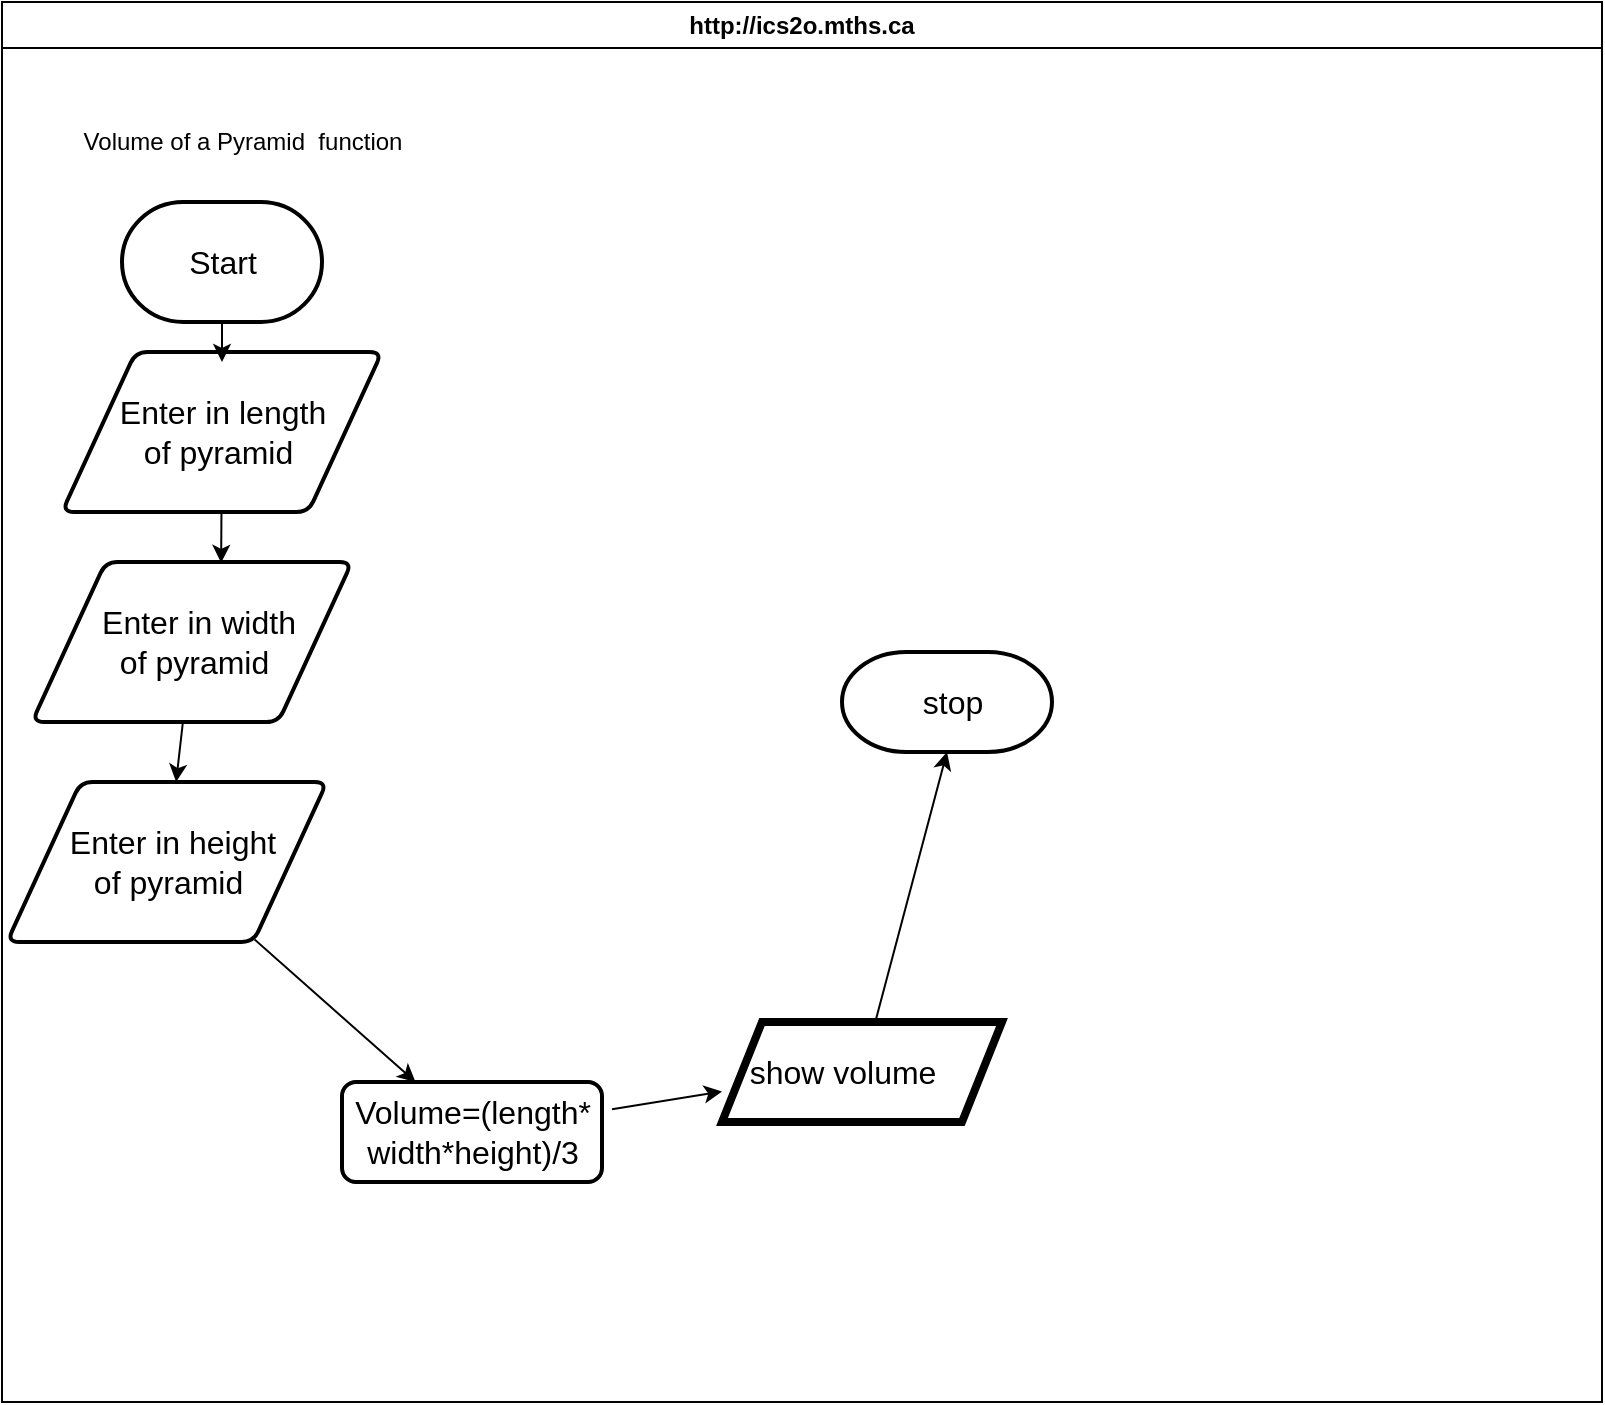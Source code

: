 <mxfile>
    <diagram id="HIP3nbAZw_EuaXWnEj3U" name="Page-1">
        <mxGraphModel dx="606" dy="478" grid="1" gridSize="10" guides="1" tooltips="1" connect="1" arrows="1" fold="1" page="1" pageScale="1" pageWidth="850" pageHeight="1100" math="0" shadow="0">
            <root>
                <mxCell id="0"/>
                <mxCell id="1" parent="0"/>
                <mxCell id="7" value="http://ics2o.mths.ca" style="swimlane;whiteSpace=wrap;html=1;fontStyle=1" parent="1" vertex="1">
                    <mxGeometry y="10" width="800" height="700" as="geometry"/>
                </mxCell>
                <mxCell id="10" value="" style="strokeWidth=2;html=1;shape=mxgraph.flowchart.terminator;whiteSpace=wrap;" vertex="1" parent="7">
                    <mxGeometry x="60" y="100" width="100" height="60" as="geometry"/>
                </mxCell>
                <mxCell id="11" value="Volume of a Pyramid&amp;nbsp; function" style="text;html=1;align=center;verticalAlign=middle;resizable=0;points=[];autosize=1;strokeColor=none;fillColor=none;" vertex="1" parent="7">
                    <mxGeometry x="30" y="55" width="180" height="30" as="geometry"/>
                </mxCell>
                <mxCell id="12" value="Start" style="text;html=1;align=center;verticalAlign=middle;resizable=0;points=[];autosize=1;strokeColor=none;fillColor=none;strokeWidth=4;fontSize=16;" vertex="1" parent="7">
                    <mxGeometry x="80" y="115" width="60" height="30" as="geometry"/>
                </mxCell>
                <mxCell id="33" style="edgeStyle=none;html=1;entryX=0.591;entryY=0.005;entryDx=0;entryDy=0;entryPerimeter=0;fontSize=16;" edge="1" parent="7" source="14" target="29">
                    <mxGeometry relative="1" as="geometry"/>
                </mxCell>
                <mxCell id="14" value="" style="shape=parallelogram;html=1;strokeWidth=2;perimeter=parallelogramPerimeter;whiteSpace=wrap;rounded=1;arcSize=12;size=0.23;fontSize=16;" vertex="1" parent="7">
                    <mxGeometry x="30" y="175" width="160" height="80" as="geometry"/>
                </mxCell>
                <mxCell id="15" value="Enter in length&lt;br&gt;of pyramid&amp;nbsp;" style="text;html=1;align=center;verticalAlign=middle;resizable=0;points=[];autosize=1;strokeColor=none;fillColor=none;fontSize=16;" vertex="1" parent="7">
                    <mxGeometry x="45" y="190" width="130" height="50" as="geometry"/>
                </mxCell>
                <mxCell id="13" style="edgeStyle=none;html=1;fontSize=16;" edge="1" parent="7" source="10">
                    <mxGeometry relative="1" as="geometry">
                        <mxPoint x="110" y="180" as="targetPoint"/>
                    </mxGeometry>
                </mxCell>
                <mxCell id="18" value="" style="rounded=1;whiteSpace=wrap;html=1;absoluteArcSize=1;arcSize=14;strokeWidth=2;fontSize=16;" vertex="1" parent="7">
                    <mxGeometry x="170" y="540" width="130" height="50" as="geometry"/>
                </mxCell>
                <mxCell id="40" style="edgeStyle=none;html=1;fontSize=16;" edge="1" parent="7" source="19" target="22">
                    <mxGeometry relative="1" as="geometry"/>
                </mxCell>
                <mxCell id="19" value="Volume=(length*&lt;br&gt;width*height)/3" style="text;html=1;align=center;verticalAlign=middle;resizable=0;points=[];autosize=1;strokeColor=none;fillColor=none;fontSize=16;" vertex="1" parent="7">
                    <mxGeometry x="165" y="540" width="140" height="50" as="geometry"/>
                </mxCell>
                <mxCell id="25" value="" style="strokeWidth=2;html=1;shape=mxgraph.flowchart.terminator;whiteSpace=wrap;fontSize=16;" vertex="1" parent="7">
                    <mxGeometry x="420" y="325" width="105" height="50" as="geometry"/>
                </mxCell>
                <mxCell id="26" value="&lt;font style=&quot;font-size: 16px;&quot;&gt;stop&lt;/font&gt;" style="text;html=1;align=center;verticalAlign=middle;resizable=0;points=[];autosize=1;strokeColor=none;fillColor=none;fontSize=16;" vertex="1" parent="7">
                    <mxGeometry x="450" y="335" width="50" height="30" as="geometry"/>
                </mxCell>
                <mxCell id="29" value="" style="shape=parallelogram;html=1;strokeWidth=2;perimeter=parallelogramPerimeter;whiteSpace=wrap;rounded=1;arcSize=12;size=0.23;fontSize=16;" vertex="1" parent="7">
                    <mxGeometry x="15" y="280" width="160" height="80" as="geometry"/>
                </mxCell>
                <mxCell id="39" style="edgeStyle=none;html=1;fontSize=16;" edge="1" parent="7" source="28" target="19">
                    <mxGeometry relative="1" as="geometry"/>
                </mxCell>
                <mxCell id="28" value="" style="shape=parallelogram;html=1;strokeWidth=2;perimeter=parallelogramPerimeter;whiteSpace=wrap;rounded=1;arcSize=12;size=0.23;fontSize=16;" vertex="1" parent="7">
                    <mxGeometry x="2.5" y="390" width="160" height="80" as="geometry"/>
                </mxCell>
                <mxCell id="34" value="Enter in width&lt;br&gt;of pyramid&amp;nbsp;" style="text;html=1;align=center;verticalAlign=middle;resizable=0;points=[];autosize=1;strokeColor=none;fillColor=none;fontSize=16;" vertex="1" parent="7">
                    <mxGeometry x="37.5" y="295" width="120" height="50" as="geometry"/>
                </mxCell>
                <mxCell id="35" value="Enter in height&lt;br&gt;of pyramid&amp;nbsp;" style="text;html=1;align=center;verticalAlign=middle;resizable=0;points=[];autosize=1;strokeColor=none;fillColor=none;fontSize=16;" vertex="1" parent="7">
                    <mxGeometry x="20" y="405" width="130" height="50" as="geometry"/>
                </mxCell>
                <mxCell id="37" style="edgeStyle=none;html=1;fontSize=16;" edge="1" parent="7" source="29" target="28">
                    <mxGeometry relative="1" as="geometry">
                        <mxPoint x="35" y="490" as="targetPoint"/>
                    </mxGeometry>
                </mxCell>
                <mxCell id="21" value="" style="shape=parallelogram;perimeter=parallelogramPerimeter;whiteSpace=wrap;html=1;fixedSize=1;strokeWidth=4;fontSize=16;" vertex="1" parent="7">
                    <mxGeometry x="360" y="510" width="140" height="50" as="geometry"/>
                </mxCell>
                <mxCell id="22" value="show volume" style="text;html=1;align=center;verticalAlign=middle;resizable=0;points=[];autosize=1;strokeColor=none;fillColor=none;fontSize=16;" vertex="1" parent="7">
                    <mxGeometry x="360" y="520" width="120" height="30" as="geometry"/>
                </mxCell>
                <mxCell id="41" style="edgeStyle=none;html=1;fontSize=16;entryX=0.5;entryY=1;entryDx=0;entryDy=0;entryPerimeter=0;" edge="1" parent="7" source="21" target="25">
                    <mxGeometry relative="1" as="geometry">
                        <mxPoint x="530" y="300" as="targetPoint"/>
                    </mxGeometry>
                </mxCell>
            </root>
        </mxGraphModel>
    </diagram>
</mxfile>